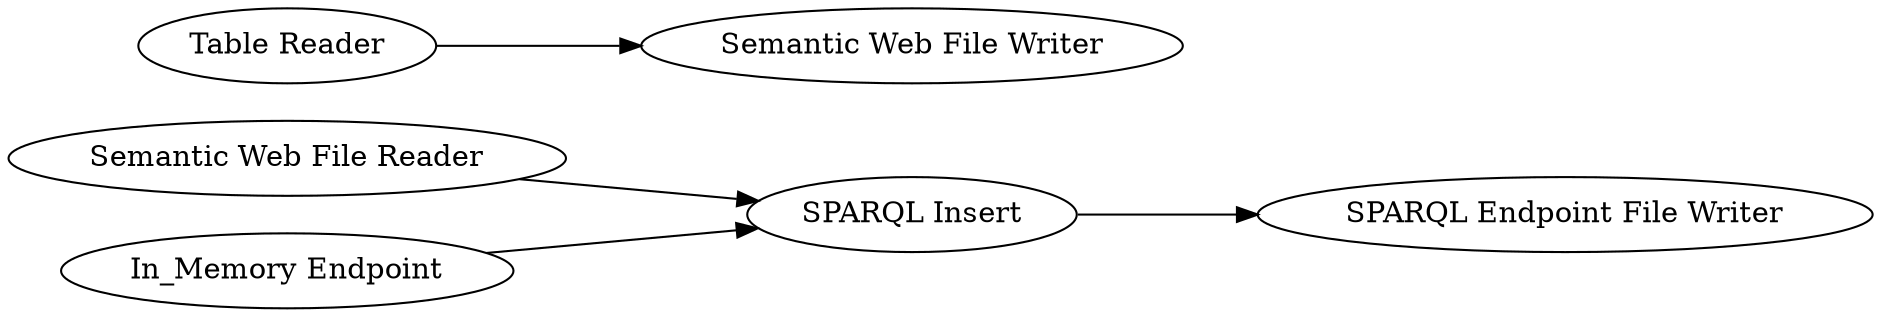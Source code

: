 digraph {
	"4825681738542387273_6" [label="SPARQL Endpoint File Writer"]
	"4825681738542387273_1" [label="Table Reader"]
	"4825681738542387273_2" [label="Semantic Web File Writer"]
	"4825681738542387273_4" [label="Semantic Web File Reader"]
	"4825681738542387273_5" [label="SPARQL Insert"]
	"4825681738542387273_3" [label="In_Memory Endpoint"]
	"4825681738542387273_5" -> "4825681738542387273_6"
	"4825681738542387273_1" -> "4825681738542387273_2"
	"4825681738542387273_3" -> "4825681738542387273_5"
	"4825681738542387273_4" -> "4825681738542387273_5"
	rankdir=LR
}
